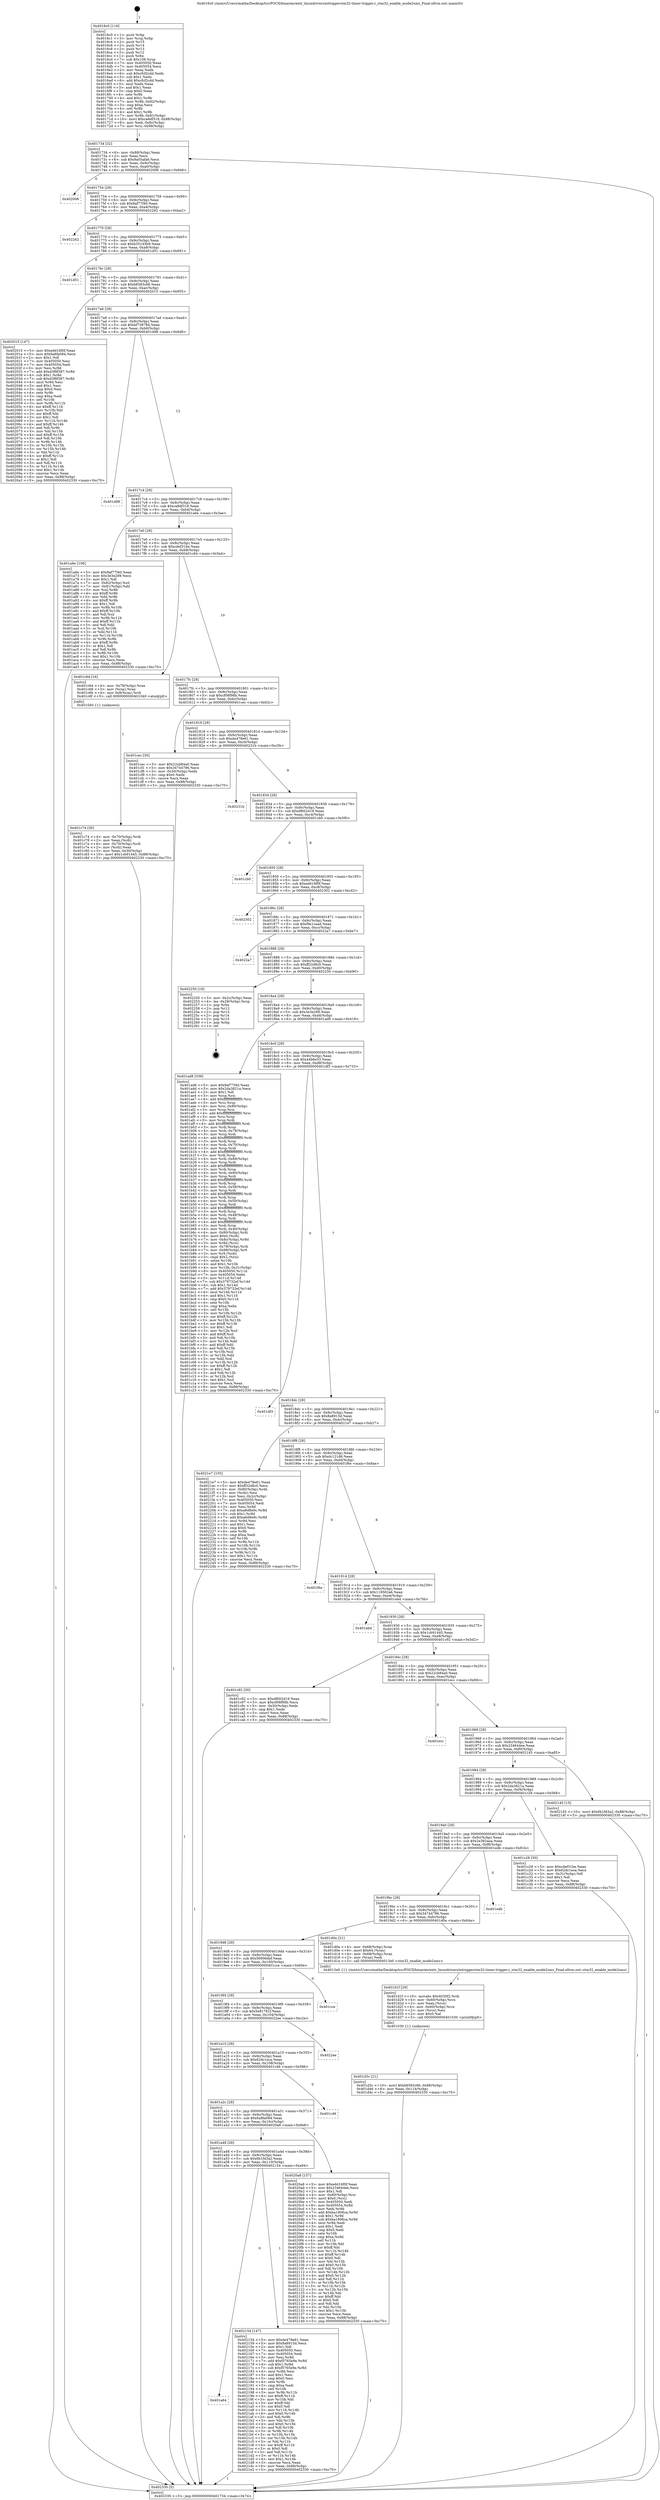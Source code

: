 digraph "0x4016c0" {
  label = "0x4016c0 (/mnt/c/Users/mathe/Desktop/tcc/POCII/binaries/extr_linuxdriversiiotriggerstm32-timer-trigger.c_stm32_enable_mode2sms_Final-ollvm.out::main(0))"
  labelloc = "t"
  node[shape=record]

  Entry [label="",width=0.3,height=0.3,shape=circle,fillcolor=black,style=filled]
  "0x401734" [label="{
     0x401734 [32]\l
     | [instrs]\l
     &nbsp;&nbsp;0x401734 \<+6\>: mov -0x88(%rbp),%eax\l
     &nbsp;&nbsp;0x40173a \<+2\>: mov %eax,%ecx\l
     &nbsp;&nbsp;0x40173c \<+6\>: sub $0x9a05afa6,%ecx\l
     &nbsp;&nbsp;0x401742 \<+6\>: mov %eax,-0x9c(%rbp)\l
     &nbsp;&nbsp;0x401748 \<+6\>: mov %ecx,-0xa0(%rbp)\l
     &nbsp;&nbsp;0x40174e \<+6\>: je 0000000000402006 \<main+0x946\>\l
  }"]
  "0x402006" [label="{
     0x402006\l
  }", style=dashed]
  "0x401754" [label="{
     0x401754 [28]\l
     | [instrs]\l
     &nbsp;&nbsp;0x401754 \<+5\>: jmp 0000000000401759 \<main+0x99\>\l
     &nbsp;&nbsp;0x401759 \<+6\>: mov -0x9c(%rbp),%eax\l
     &nbsp;&nbsp;0x40175f \<+5\>: sub $0x9af77f40,%eax\l
     &nbsp;&nbsp;0x401764 \<+6\>: mov %eax,-0xa4(%rbp)\l
     &nbsp;&nbsp;0x40176a \<+6\>: je 0000000000402262 \<main+0xba2\>\l
  }"]
  Exit [label="",width=0.3,height=0.3,shape=circle,fillcolor=black,style=filled,peripheries=2]
  "0x402262" [label="{
     0x402262\l
  }", style=dashed]
  "0x401770" [label="{
     0x401770 [28]\l
     | [instrs]\l
     &nbsp;&nbsp;0x401770 \<+5\>: jmp 0000000000401775 \<main+0xb5\>\l
     &nbsp;&nbsp;0x401775 \<+6\>: mov -0x9c(%rbp),%eax\l
     &nbsp;&nbsp;0x40177b \<+5\>: sub $0xb351d3b9,%eax\l
     &nbsp;&nbsp;0x401780 \<+6\>: mov %eax,-0xa8(%rbp)\l
     &nbsp;&nbsp;0x401786 \<+6\>: je 0000000000401d51 \<main+0x691\>\l
  }"]
  "0x401a64" [label="{
     0x401a64\l
  }", style=dashed]
  "0x401d51" [label="{
     0x401d51\l
  }", style=dashed]
  "0x40178c" [label="{
     0x40178c [28]\l
     | [instrs]\l
     &nbsp;&nbsp;0x40178c \<+5\>: jmp 0000000000401791 \<main+0xd1\>\l
     &nbsp;&nbsp;0x401791 \<+6\>: mov -0x9c(%rbp),%eax\l
     &nbsp;&nbsp;0x401797 \<+5\>: sub $0xb6583c66,%eax\l
     &nbsp;&nbsp;0x40179c \<+6\>: mov %eax,-0xac(%rbp)\l
     &nbsp;&nbsp;0x4017a2 \<+6\>: je 0000000000402015 \<main+0x955\>\l
  }"]
  "0x402154" [label="{
     0x402154 [147]\l
     | [instrs]\l
     &nbsp;&nbsp;0x402154 \<+5\>: mov $0xde478e61,%eax\l
     &nbsp;&nbsp;0x402159 \<+5\>: mov $0x8a8915d,%ecx\l
     &nbsp;&nbsp;0x40215e \<+2\>: mov $0x1,%dl\l
     &nbsp;&nbsp;0x402160 \<+7\>: mov 0x405050,%esi\l
     &nbsp;&nbsp;0x402167 \<+7\>: mov 0x405054,%edi\l
     &nbsp;&nbsp;0x40216e \<+3\>: mov %esi,%r8d\l
     &nbsp;&nbsp;0x402171 \<+7\>: add $0xf5765e9e,%r8d\l
     &nbsp;&nbsp;0x402178 \<+4\>: sub $0x1,%r8d\l
     &nbsp;&nbsp;0x40217c \<+7\>: sub $0xf5765e9e,%r8d\l
     &nbsp;&nbsp;0x402183 \<+4\>: imul %r8d,%esi\l
     &nbsp;&nbsp;0x402187 \<+3\>: and $0x1,%esi\l
     &nbsp;&nbsp;0x40218a \<+3\>: cmp $0x0,%esi\l
     &nbsp;&nbsp;0x40218d \<+4\>: sete %r9b\l
     &nbsp;&nbsp;0x402191 \<+3\>: cmp $0xa,%edi\l
     &nbsp;&nbsp;0x402194 \<+4\>: setl %r10b\l
     &nbsp;&nbsp;0x402198 \<+3\>: mov %r9b,%r11b\l
     &nbsp;&nbsp;0x40219b \<+4\>: xor $0xff,%r11b\l
     &nbsp;&nbsp;0x40219f \<+3\>: mov %r10b,%bl\l
     &nbsp;&nbsp;0x4021a2 \<+3\>: xor $0xff,%bl\l
     &nbsp;&nbsp;0x4021a5 \<+3\>: xor $0x0,%dl\l
     &nbsp;&nbsp;0x4021a8 \<+3\>: mov %r11b,%r14b\l
     &nbsp;&nbsp;0x4021ab \<+4\>: and $0x0,%r14b\l
     &nbsp;&nbsp;0x4021af \<+3\>: and %dl,%r9b\l
     &nbsp;&nbsp;0x4021b2 \<+3\>: mov %bl,%r15b\l
     &nbsp;&nbsp;0x4021b5 \<+4\>: and $0x0,%r15b\l
     &nbsp;&nbsp;0x4021b9 \<+3\>: and %dl,%r10b\l
     &nbsp;&nbsp;0x4021bc \<+3\>: or %r9b,%r14b\l
     &nbsp;&nbsp;0x4021bf \<+3\>: or %r10b,%r15b\l
     &nbsp;&nbsp;0x4021c2 \<+3\>: xor %r15b,%r14b\l
     &nbsp;&nbsp;0x4021c5 \<+3\>: or %bl,%r11b\l
     &nbsp;&nbsp;0x4021c8 \<+4\>: xor $0xff,%r11b\l
     &nbsp;&nbsp;0x4021cc \<+3\>: or $0x0,%dl\l
     &nbsp;&nbsp;0x4021cf \<+3\>: and %dl,%r11b\l
     &nbsp;&nbsp;0x4021d2 \<+3\>: or %r11b,%r14b\l
     &nbsp;&nbsp;0x4021d5 \<+4\>: test $0x1,%r14b\l
     &nbsp;&nbsp;0x4021d9 \<+3\>: cmovne %ecx,%eax\l
     &nbsp;&nbsp;0x4021dc \<+6\>: mov %eax,-0x88(%rbp)\l
     &nbsp;&nbsp;0x4021e2 \<+5\>: jmp 0000000000402330 \<main+0xc70\>\l
  }"]
  "0x402015" [label="{
     0x402015 [147]\l
     | [instrs]\l
     &nbsp;&nbsp;0x402015 \<+5\>: mov $0xedd16f0f,%eax\l
     &nbsp;&nbsp;0x40201a \<+5\>: mov $0x6a8fa084,%ecx\l
     &nbsp;&nbsp;0x40201f \<+2\>: mov $0x1,%dl\l
     &nbsp;&nbsp;0x402021 \<+7\>: mov 0x405050,%esi\l
     &nbsp;&nbsp;0x402028 \<+7\>: mov 0x405054,%edi\l
     &nbsp;&nbsp;0x40202f \<+3\>: mov %esi,%r8d\l
     &nbsp;&nbsp;0x402032 \<+7\>: add $0xd3f8f387,%r8d\l
     &nbsp;&nbsp;0x402039 \<+4\>: sub $0x1,%r8d\l
     &nbsp;&nbsp;0x40203d \<+7\>: sub $0xd3f8f387,%r8d\l
     &nbsp;&nbsp;0x402044 \<+4\>: imul %r8d,%esi\l
     &nbsp;&nbsp;0x402048 \<+3\>: and $0x1,%esi\l
     &nbsp;&nbsp;0x40204b \<+3\>: cmp $0x0,%esi\l
     &nbsp;&nbsp;0x40204e \<+4\>: sete %r9b\l
     &nbsp;&nbsp;0x402052 \<+3\>: cmp $0xa,%edi\l
     &nbsp;&nbsp;0x402055 \<+4\>: setl %r10b\l
     &nbsp;&nbsp;0x402059 \<+3\>: mov %r9b,%r11b\l
     &nbsp;&nbsp;0x40205c \<+4\>: xor $0xff,%r11b\l
     &nbsp;&nbsp;0x402060 \<+3\>: mov %r10b,%bl\l
     &nbsp;&nbsp;0x402063 \<+3\>: xor $0xff,%bl\l
     &nbsp;&nbsp;0x402066 \<+3\>: xor $0x1,%dl\l
     &nbsp;&nbsp;0x402069 \<+3\>: mov %r11b,%r14b\l
     &nbsp;&nbsp;0x40206c \<+4\>: and $0xff,%r14b\l
     &nbsp;&nbsp;0x402070 \<+3\>: and %dl,%r9b\l
     &nbsp;&nbsp;0x402073 \<+3\>: mov %bl,%r15b\l
     &nbsp;&nbsp;0x402076 \<+4\>: and $0xff,%r15b\l
     &nbsp;&nbsp;0x40207a \<+3\>: and %dl,%r10b\l
     &nbsp;&nbsp;0x40207d \<+3\>: or %r9b,%r14b\l
     &nbsp;&nbsp;0x402080 \<+3\>: or %r10b,%r15b\l
     &nbsp;&nbsp;0x402083 \<+3\>: xor %r15b,%r14b\l
     &nbsp;&nbsp;0x402086 \<+3\>: or %bl,%r11b\l
     &nbsp;&nbsp;0x402089 \<+4\>: xor $0xff,%r11b\l
     &nbsp;&nbsp;0x40208d \<+3\>: or $0x1,%dl\l
     &nbsp;&nbsp;0x402090 \<+3\>: and %dl,%r11b\l
     &nbsp;&nbsp;0x402093 \<+3\>: or %r11b,%r14b\l
     &nbsp;&nbsp;0x402096 \<+4\>: test $0x1,%r14b\l
     &nbsp;&nbsp;0x40209a \<+3\>: cmovne %ecx,%eax\l
     &nbsp;&nbsp;0x40209d \<+6\>: mov %eax,-0x88(%rbp)\l
     &nbsp;&nbsp;0x4020a3 \<+5\>: jmp 0000000000402330 \<main+0xc70\>\l
  }"]
  "0x4017a8" [label="{
     0x4017a8 [28]\l
     | [instrs]\l
     &nbsp;&nbsp;0x4017a8 \<+5\>: jmp 00000000004017ad \<main+0xed\>\l
     &nbsp;&nbsp;0x4017ad \<+6\>: mov -0x9c(%rbp),%eax\l
     &nbsp;&nbsp;0x4017b3 \<+5\>: sub $0xbf738784,%eax\l
     &nbsp;&nbsp;0x4017b8 \<+6\>: mov %eax,-0xb0(%rbp)\l
     &nbsp;&nbsp;0x4017be \<+6\>: je 0000000000401d98 \<main+0x6d8\>\l
  }"]
  "0x401a48" [label="{
     0x401a48 [28]\l
     | [instrs]\l
     &nbsp;&nbsp;0x401a48 \<+5\>: jmp 0000000000401a4d \<main+0x38d\>\l
     &nbsp;&nbsp;0x401a4d \<+6\>: mov -0x9c(%rbp),%eax\l
     &nbsp;&nbsp;0x401a53 \<+5\>: sub $0x6b1fd3a2,%eax\l
     &nbsp;&nbsp;0x401a58 \<+6\>: mov %eax,-0x110(%rbp)\l
     &nbsp;&nbsp;0x401a5e \<+6\>: je 0000000000402154 \<main+0xa94\>\l
  }"]
  "0x401d98" [label="{
     0x401d98\l
  }", style=dashed]
  "0x4017c4" [label="{
     0x4017c4 [28]\l
     | [instrs]\l
     &nbsp;&nbsp;0x4017c4 \<+5\>: jmp 00000000004017c9 \<main+0x109\>\l
     &nbsp;&nbsp;0x4017c9 \<+6\>: mov -0x9c(%rbp),%eax\l
     &nbsp;&nbsp;0x4017cf \<+5\>: sub $0xca8df318,%eax\l
     &nbsp;&nbsp;0x4017d4 \<+6\>: mov %eax,-0xb4(%rbp)\l
     &nbsp;&nbsp;0x4017da \<+6\>: je 0000000000401a6e \<main+0x3ae\>\l
  }"]
  "0x4020a8" [label="{
     0x4020a8 [157]\l
     | [instrs]\l
     &nbsp;&nbsp;0x4020a8 \<+5\>: mov $0xedd16f0f,%eax\l
     &nbsp;&nbsp;0x4020ad \<+5\>: mov $0x234644ee,%ecx\l
     &nbsp;&nbsp;0x4020b2 \<+2\>: mov $0x1,%dl\l
     &nbsp;&nbsp;0x4020b4 \<+4\>: mov -0x80(%rbp),%rsi\l
     &nbsp;&nbsp;0x4020b8 \<+6\>: movl $0x0,(%rsi)\l
     &nbsp;&nbsp;0x4020be \<+7\>: mov 0x405050,%edi\l
     &nbsp;&nbsp;0x4020c5 \<+8\>: mov 0x405054,%r8d\l
     &nbsp;&nbsp;0x4020cd \<+3\>: mov %edi,%r9d\l
     &nbsp;&nbsp;0x4020d0 \<+7\>: add $0xba1806ca,%r9d\l
     &nbsp;&nbsp;0x4020d7 \<+4\>: sub $0x1,%r9d\l
     &nbsp;&nbsp;0x4020db \<+7\>: sub $0xba1806ca,%r9d\l
     &nbsp;&nbsp;0x4020e2 \<+4\>: imul %r9d,%edi\l
     &nbsp;&nbsp;0x4020e6 \<+3\>: and $0x1,%edi\l
     &nbsp;&nbsp;0x4020e9 \<+3\>: cmp $0x0,%edi\l
     &nbsp;&nbsp;0x4020ec \<+4\>: sete %r10b\l
     &nbsp;&nbsp;0x4020f0 \<+4\>: cmp $0xa,%r8d\l
     &nbsp;&nbsp;0x4020f4 \<+4\>: setl %r11b\l
     &nbsp;&nbsp;0x4020f8 \<+3\>: mov %r10b,%bl\l
     &nbsp;&nbsp;0x4020fb \<+3\>: xor $0xff,%bl\l
     &nbsp;&nbsp;0x4020fe \<+3\>: mov %r11b,%r14b\l
     &nbsp;&nbsp;0x402101 \<+4\>: xor $0xff,%r14b\l
     &nbsp;&nbsp;0x402105 \<+3\>: xor $0x0,%dl\l
     &nbsp;&nbsp;0x402108 \<+3\>: mov %bl,%r15b\l
     &nbsp;&nbsp;0x40210b \<+4\>: and $0x0,%r15b\l
     &nbsp;&nbsp;0x40210f \<+3\>: and %dl,%r10b\l
     &nbsp;&nbsp;0x402112 \<+3\>: mov %r14b,%r12b\l
     &nbsp;&nbsp;0x402115 \<+4\>: and $0x0,%r12b\l
     &nbsp;&nbsp;0x402119 \<+3\>: and %dl,%r11b\l
     &nbsp;&nbsp;0x40211c \<+3\>: or %r10b,%r15b\l
     &nbsp;&nbsp;0x40211f \<+3\>: or %r11b,%r12b\l
     &nbsp;&nbsp;0x402122 \<+3\>: xor %r12b,%r15b\l
     &nbsp;&nbsp;0x402125 \<+3\>: or %r14b,%bl\l
     &nbsp;&nbsp;0x402128 \<+3\>: xor $0xff,%bl\l
     &nbsp;&nbsp;0x40212b \<+3\>: or $0x0,%dl\l
     &nbsp;&nbsp;0x40212e \<+2\>: and %dl,%bl\l
     &nbsp;&nbsp;0x402130 \<+3\>: or %bl,%r15b\l
     &nbsp;&nbsp;0x402133 \<+4\>: test $0x1,%r15b\l
     &nbsp;&nbsp;0x402137 \<+3\>: cmovne %ecx,%eax\l
     &nbsp;&nbsp;0x40213a \<+6\>: mov %eax,-0x88(%rbp)\l
     &nbsp;&nbsp;0x402140 \<+5\>: jmp 0000000000402330 \<main+0xc70\>\l
  }"]
  "0x401a6e" [label="{
     0x401a6e [106]\l
     | [instrs]\l
     &nbsp;&nbsp;0x401a6e \<+5\>: mov $0x9af77f40,%eax\l
     &nbsp;&nbsp;0x401a73 \<+5\>: mov $0x3e3e289,%ecx\l
     &nbsp;&nbsp;0x401a78 \<+2\>: mov $0x1,%dl\l
     &nbsp;&nbsp;0x401a7a \<+7\>: mov -0x82(%rbp),%sil\l
     &nbsp;&nbsp;0x401a81 \<+7\>: mov -0x81(%rbp),%dil\l
     &nbsp;&nbsp;0x401a88 \<+3\>: mov %sil,%r8b\l
     &nbsp;&nbsp;0x401a8b \<+4\>: xor $0xff,%r8b\l
     &nbsp;&nbsp;0x401a8f \<+3\>: mov %dil,%r9b\l
     &nbsp;&nbsp;0x401a92 \<+4\>: xor $0xff,%r9b\l
     &nbsp;&nbsp;0x401a96 \<+3\>: xor $0x1,%dl\l
     &nbsp;&nbsp;0x401a99 \<+3\>: mov %r8b,%r10b\l
     &nbsp;&nbsp;0x401a9c \<+4\>: and $0xff,%r10b\l
     &nbsp;&nbsp;0x401aa0 \<+3\>: and %dl,%sil\l
     &nbsp;&nbsp;0x401aa3 \<+3\>: mov %r9b,%r11b\l
     &nbsp;&nbsp;0x401aa6 \<+4\>: and $0xff,%r11b\l
     &nbsp;&nbsp;0x401aaa \<+3\>: and %dl,%dil\l
     &nbsp;&nbsp;0x401aad \<+3\>: or %sil,%r10b\l
     &nbsp;&nbsp;0x401ab0 \<+3\>: or %dil,%r11b\l
     &nbsp;&nbsp;0x401ab3 \<+3\>: xor %r11b,%r10b\l
     &nbsp;&nbsp;0x401ab6 \<+3\>: or %r9b,%r8b\l
     &nbsp;&nbsp;0x401ab9 \<+4\>: xor $0xff,%r8b\l
     &nbsp;&nbsp;0x401abd \<+3\>: or $0x1,%dl\l
     &nbsp;&nbsp;0x401ac0 \<+3\>: and %dl,%r8b\l
     &nbsp;&nbsp;0x401ac3 \<+3\>: or %r8b,%r10b\l
     &nbsp;&nbsp;0x401ac6 \<+4\>: test $0x1,%r10b\l
     &nbsp;&nbsp;0x401aca \<+3\>: cmovne %ecx,%eax\l
     &nbsp;&nbsp;0x401acd \<+6\>: mov %eax,-0x88(%rbp)\l
     &nbsp;&nbsp;0x401ad3 \<+5\>: jmp 0000000000402330 \<main+0xc70\>\l
  }"]
  "0x4017e0" [label="{
     0x4017e0 [28]\l
     | [instrs]\l
     &nbsp;&nbsp;0x4017e0 \<+5\>: jmp 00000000004017e5 \<main+0x125\>\l
     &nbsp;&nbsp;0x4017e5 \<+6\>: mov -0x9c(%rbp),%eax\l
     &nbsp;&nbsp;0x4017eb \<+5\>: sub $0xcdef31be,%eax\l
     &nbsp;&nbsp;0x4017f0 \<+6\>: mov %eax,-0xb8(%rbp)\l
     &nbsp;&nbsp;0x4017f6 \<+6\>: je 0000000000401c64 \<main+0x5a4\>\l
  }"]
  "0x402330" [label="{
     0x402330 [5]\l
     | [instrs]\l
     &nbsp;&nbsp;0x402330 \<+5\>: jmp 0000000000401734 \<main+0x74\>\l
  }"]
  "0x4016c0" [label="{
     0x4016c0 [116]\l
     | [instrs]\l
     &nbsp;&nbsp;0x4016c0 \<+1\>: push %rbp\l
     &nbsp;&nbsp;0x4016c1 \<+3\>: mov %rsp,%rbp\l
     &nbsp;&nbsp;0x4016c4 \<+2\>: push %r15\l
     &nbsp;&nbsp;0x4016c6 \<+2\>: push %r14\l
     &nbsp;&nbsp;0x4016c8 \<+2\>: push %r13\l
     &nbsp;&nbsp;0x4016ca \<+2\>: push %r12\l
     &nbsp;&nbsp;0x4016cc \<+1\>: push %rbx\l
     &nbsp;&nbsp;0x4016cd \<+7\>: sub $0x108,%rsp\l
     &nbsp;&nbsp;0x4016d4 \<+7\>: mov 0x405050,%eax\l
     &nbsp;&nbsp;0x4016db \<+7\>: mov 0x405054,%ecx\l
     &nbsp;&nbsp;0x4016e2 \<+2\>: mov %eax,%edx\l
     &nbsp;&nbsp;0x4016e4 \<+6\>: sub $0xcfcf2cdd,%edx\l
     &nbsp;&nbsp;0x4016ea \<+3\>: sub $0x1,%edx\l
     &nbsp;&nbsp;0x4016ed \<+6\>: add $0xcfcf2cdd,%edx\l
     &nbsp;&nbsp;0x4016f3 \<+3\>: imul %edx,%eax\l
     &nbsp;&nbsp;0x4016f6 \<+3\>: and $0x1,%eax\l
     &nbsp;&nbsp;0x4016f9 \<+3\>: cmp $0x0,%eax\l
     &nbsp;&nbsp;0x4016fc \<+4\>: sete %r8b\l
     &nbsp;&nbsp;0x401700 \<+4\>: and $0x1,%r8b\l
     &nbsp;&nbsp;0x401704 \<+7\>: mov %r8b,-0x82(%rbp)\l
     &nbsp;&nbsp;0x40170b \<+3\>: cmp $0xa,%ecx\l
     &nbsp;&nbsp;0x40170e \<+4\>: setl %r8b\l
     &nbsp;&nbsp;0x401712 \<+4\>: and $0x1,%r8b\l
     &nbsp;&nbsp;0x401716 \<+7\>: mov %r8b,-0x81(%rbp)\l
     &nbsp;&nbsp;0x40171d \<+10\>: movl $0xca8df318,-0x88(%rbp)\l
     &nbsp;&nbsp;0x401727 \<+6\>: mov %edi,-0x8c(%rbp)\l
     &nbsp;&nbsp;0x40172d \<+7\>: mov %rsi,-0x98(%rbp)\l
  }"]
  "0x401a2c" [label="{
     0x401a2c [28]\l
     | [instrs]\l
     &nbsp;&nbsp;0x401a2c \<+5\>: jmp 0000000000401a31 \<main+0x371\>\l
     &nbsp;&nbsp;0x401a31 \<+6\>: mov -0x9c(%rbp),%eax\l
     &nbsp;&nbsp;0x401a37 \<+5\>: sub $0x6a8fa084,%eax\l
     &nbsp;&nbsp;0x401a3c \<+6\>: mov %eax,-0x10c(%rbp)\l
     &nbsp;&nbsp;0x401a42 \<+6\>: je 00000000004020a8 \<main+0x9e8\>\l
  }"]
  "0x401c64" [label="{
     0x401c64 [16]\l
     | [instrs]\l
     &nbsp;&nbsp;0x401c64 \<+4\>: mov -0x78(%rbp),%rax\l
     &nbsp;&nbsp;0x401c68 \<+3\>: mov (%rax),%rax\l
     &nbsp;&nbsp;0x401c6b \<+4\>: mov 0x8(%rax),%rdi\l
     &nbsp;&nbsp;0x401c6f \<+5\>: call 0000000000401040 \<atoi@plt\>\l
     | [calls]\l
     &nbsp;&nbsp;0x401040 \{1\} (unknown)\l
  }"]
  "0x4017fc" [label="{
     0x4017fc [28]\l
     | [instrs]\l
     &nbsp;&nbsp;0x4017fc \<+5\>: jmp 0000000000401801 \<main+0x141\>\l
     &nbsp;&nbsp;0x401801 \<+6\>: mov -0x9c(%rbp),%eax\l
     &nbsp;&nbsp;0x401807 \<+5\>: sub $0xcf08f98b,%eax\l
     &nbsp;&nbsp;0x40180c \<+6\>: mov %eax,-0xbc(%rbp)\l
     &nbsp;&nbsp;0x401812 \<+6\>: je 0000000000401cec \<main+0x62c\>\l
  }"]
  "0x401c46" [label="{
     0x401c46\l
  }", style=dashed]
  "0x401cec" [label="{
     0x401cec [30]\l
     | [instrs]\l
     &nbsp;&nbsp;0x401cec \<+5\>: mov $0x22cb84a0,%eax\l
     &nbsp;&nbsp;0x401cf1 \<+5\>: mov $0x34744786,%ecx\l
     &nbsp;&nbsp;0x401cf6 \<+3\>: mov -0x30(%rbp),%edx\l
     &nbsp;&nbsp;0x401cf9 \<+3\>: cmp $0x0,%edx\l
     &nbsp;&nbsp;0x401cfc \<+3\>: cmove %ecx,%eax\l
     &nbsp;&nbsp;0x401cff \<+6\>: mov %eax,-0x88(%rbp)\l
     &nbsp;&nbsp;0x401d05 \<+5\>: jmp 0000000000402330 \<main+0xc70\>\l
  }"]
  "0x401818" [label="{
     0x401818 [28]\l
     | [instrs]\l
     &nbsp;&nbsp;0x401818 \<+5\>: jmp 000000000040181d \<main+0x15d\>\l
     &nbsp;&nbsp;0x40181d \<+6\>: mov -0x9c(%rbp),%eax\l
     &nbsp;&nbsp;0x401823 \<+5\>: sub $0xde478e61,%eax\l
     &nbsp;&nbsp;0x401828 \<+6\>: mov %eax,-0xc0(%rbp)\l
     &nbsp;&nbsp;0x40182e \<+6\>: je 000000000040231b \<main+0xc5b\>\l
  }"]
  "0x401a10" [label="{
     0x401a10 [28]\l
     | [instrs]\l
     &nbsp;&nbsp;0x401a10 \<+5\>: jmp 0000000000401a15 \<main+0x355\>\l
     &nbsp;&nbsp;0x401a15 \<+6\>: mov -0x9c(%rbp),%eax\l
     &nbsp;&nbsp;0x401a1b \<+5\>: sub $0x62dc1eca,%eax\l
     &nbsp;&nbsp;0x401a20 \<+6\>: mov %eax,-0x108(%rbp)\l
     &nbsp;&nbsp;0x401a26 \<+6\>: je 0000000000401c46 \<main+0x586\>\l
  }"]
  "0x40231b" [label="{
     0x40231b\l
  }", style=dashed]
  "0x401834" [label="{
     0x401834 [28]\l
     | [instrs]\l
     &nbsp;&nbsp;0x401834 \<+5\>: jmp 0000000000401839 \<main+0x179\>\l
     &nbsp;&nbsp;0x401839 \<+6\>: mov -0x9c(%rbp),%eax\l
     &nbsp;&nbsp;0x40183f \<+5\>: sub $0xdf602d19,%eax\l
     &nbsp;&nbsp;0x401844 \<+6\>: mov %eax,-0xc4(%rbp)\l
     &nbsp;&nbsp;0x40184a \<+6\>: je 0000000000401cb0 \<main+0x5f0\>\l
  }"]
  "0x4022ee" [label="{
     0x4022ee\l
  }", style=dashed]
  "0x401cb0" [label="{
     0x401cb0\l
  }", style=dashed]
  "0x401850" [label="{
     0x401850 [28]\l
     | [instrs]\l
     &nbsp;&nbsp;0x401850 \<+5\>: jmp 0000000000401855 \<main+0x195\>\l
     &nbsp;&nbsp;0x401855 \<+6\>: mov -0x9c(%rbp),%eax\l
     &nbsp;&nbsp;0x40185b \<+5\>: sub $0xedd16f0f,%eax\l
     &nbsp;&nbsp;0x401860 \<+6\>: mov %eax,-0xc8(%rbp)\l
     &nbsp;&nbsp;0x401866 \<+6\>: je 0000000000402302 \<main+0xc42\>\l
  }"]
  "0x4019f4" [label="{
     0x4019f4 [28]\l
     | [instrs]\l
     &nbsp;&nbsp;0x4019f4 \<+5\>: jmp 00000000004019f9 \<main+0x339\>\l
     &nbsp;&nbsp;0x4019f9 \<+6\>: mov -0x9c(%rbp),%eax\l
     &nbsp;&nbsp;0x4019ff \<+5\>: sub $0x5e81781f,%eax\l
     &nbsp;&nbsp;0x401a04 \<+6\>: mov %eax,-0x104(%rbp)\l
     &nbsp;&nbsp;0x401a0a \<+6\>: je 00000000004022ee \<main+0xc2e\>\l
  }"]
  "0x402302" [label="{
     0x402302\l
  }", style=dashed]
  "0x40186c" [label="{
     0x40186c [28]\l
     | [instrs]\l
     &nbsp;&nbsp;0x40186c \<+5\>: jmp 0000000000401871 \<main+0x1b1\>\l
     &nbsp;&nbsp;0x401871 \<+6\>: mov -0x9c(%rbp),%eax\l
     &nbsp;&nbsp;0x401877 \<+5\>: sub $0xf9e1caad,%eax\l
     &nbsp;&nbsp;0x40187c \<+6\>: mov %eax,-0xcc(%rbp)\l
     &nbsp;&nbsp;0x401882 \<+6\>: je 00000000004022a7 \<main+0xbe7\>\l
  }"]
  "0x401cce" [label="{
     0x401cce\l
  }", style=dashed]
  "0x4022a7" [label="{
     0x4022a7\l
  }", style=dashed]
  "0x401888" [label="{
     0x401888 [28]\l
     | [instrs]\l
     &nbsp;&nbsp;0x401888 \<+5\>: jmp 000000000040188d \<main+0x1cd\>\l
     &nbsp;&nbsp;0x40188d \<+6\>: mov -0x9c(%rbp),%eax\l
     &nbsp;&nbsp;0x401893 \<+5\>: sub $0xff32d8c0,%eax\l
     &nbsp;&nbsp;0x401898 \<+6\>: mov %eax,-0xd0(%rbp)\l
     &nbsp;&nbsp;0x40189e \<+6\>: je 0000000000402250 \<main+0xb90\>\l
  }"]
  "0x401d3c" [label="{
     0x401d3c [21]\l
     | [instrs]\l
     &nbsp;&nbsp;0x401d3c \<+10\>: movl $0xb6583c66,-0x88(%rbp)\l
     &nbsp;&nbsp;0x401d46 \<+6\>: mov %eax,-0x114(%rbp)\l
     &nbsp;&nbsp;0x401d4c \<+5\>: jmp 0000000000402330 \<main+0xc70\>\l
  }"]
  "0x402250" [label="{
     0x402250 [18]\l
     | [instrs]\l
     &nbsp;&nbsp;0x402250 \<+3\>: mov -0x2c(%rbp),%eax\l
     &nbsp;&nbsp;0x402253 \<+4\>: lea -0x28(%rbp),%rsp\l
     &nbsp;&nbsp;0x402257 \<+1\>: pop %rbx\l
     &nbsp;&nbsp;0x402258 \<+2\>: pop %r12\l
     &nbsp;&nbsp;0x40225a \<+2\>: pop %r13\l
     &nbsp;&nbsp;0x40225c \<+2\>: pop %r14\l
     &nbsp;&nbsp;0x40225e \<+2\>: pop %r15\l
     &nbsp;&nbsp;0x402260 \<+1\>: pop %rbp\l
     &nbsp;&nbsp;0x402261 \<+1\>: ret\l
  }"]
  "0x4018a4" [label="{
     0x4018a4 [28]\l
     | [instrs]\l
     &nbsp;&nbsp;0x4018a4 \<+5\>: jmp 00000000004018a9 \<main+0x1e9\>\l
     &nbsp;&nbsp;0x4018a9 \<+6\>: mov -0x9c(%rbp),%eax\l
     &nbsp;&nbsp;0x4018af \<+5\>: sub $0x3e3e289,%eax\l
     &nbsp;&nbsp;0x4018b4 \<+6\>: mov %eax,-0xd4(%rbp)\l
     &nbsp;&nbsp;0x4018ba \<+6\>: je 0000000000401ad8 \<main+0x418\>\l
  }"]
  "0x401d1f" [label="{
     0x401d1f [29]\l
     | [instrs]\l
     &nbsp;&nbsp;0x401d1f \<+10\>: movabs $0x4030f2,%rdi\l
     &nbsp;&nbsp;0x401d29 \<+4\>: mov -0x60(%rbp),%rcx\l
     &nbsp;&nbsp;0x401d2d \<+2\>: mov %eax,(%rcx)\l
     &nbsp;&nbsp;0x401d2f \<+4\>: mov -0x60(%rbp),%rcx\l
     &nbsp;&nbsp;0x401d33 \<+2\>: mov (%rcx),%esi\l
     &nbsp;&nbsp;0x401d35 \<+2\>: mov $0x0,%al\l
     &nbsp;&nbsp;0x401d37 \<+5\>: call 0000000000401030 \<printf@plt\>\l
     | [calls]\l
     &nbsp;&nbsp;0x401030 \{1\} (unknown)\l
  }"]
  "0x401ad8" [label="{
     0x401ad8 [336]\l
     | [instrs]\l
     &nbsp;&nbsp;0x401ad8 \<+5\>: mov $0x9af77f40,%eax\l
     &nbsp;&nbsp;0x401add \<+5\>: mov $0x2da3821a,%ecx\l
     &nbsp;&nbsp;0x401ae2 \<+2\>: mov $0x1,%dl\l
     &nbsp;&nbsp;0x401ae4 \<+3\>: mov %rsp,%rsi\l
     &nbsp;&nbsp;0x401ae7 \<+4\>: add $0xfffffffffffffff0,%rsi\l
     &nbsp;&nbsp;0x401aeb \<+3\>: mov %rsi,%rsp\l
     &nbsp;&nbsp;0x401aee \<+4\>: mov %rsi,-0x80(%rbp)\l
     &nbsp;&nbsp;0x401af2 \<+3\>: mov %rsp,%rsi\l
     &nbsp;&nbsp;0x401af5 \<+4\>: add $0xfffffffffffffff0,%rsi\l
     &nbsp;&nbsp;0x401af9 \<+3\>: mov %rsi,%rsp\l
     &nbsp;&nbsp;0x401afc \<+3\>: mov %rsp,%rdi\l
     &nbsp;&nbsp;0x401aff \<+4\>: add $0xfffffffffffffff0,%rdi\l
     &nbsp;&nbsp;0x401b03 \<+3\>: mov %rdi,%rsp\l
     &nbsp;&nbsp;0x401b06 \<+4\>: mov %rdi,-0x78(%rbp)\l
     &nbsp;&nbsp;0x401b0a \<+3\>: mov %rsp,%rdi\l
     &nbsp;&nbsp;0x401b0d \<+4\>: add $0xfffffffffffffff0,%rdi\l
     &nbsp;&nbsp;0x401b11 \<+3\>: mov %rdi,%rsp\l
     &nbsp;&nbsp;0x401b14 \<+4\>: mov %rdi,-0x70(%rbp)\l
     &nbsp;&nbsp;0x401b18 \<+3\>: mov %rsp,%rdi\l
     &nbsp;&nbsp;0x401b1b \<+4\>: add $0xfffffffffffffff0,%rdi\l
     &nbsp;&nbsp;0x401b1f \<+3\>: mov %rdi,%rsp\l
     &nbsp;&nbsp;0x401b22 \<+4\>: mov %rdi,-0x68(%rbp)\l
     &nbsp;&nbsp;0x401b26 \<+3\>: mov %rsp,%rdi\l
     &nbsp;&nbsp;0x401b29 \<+4\>: add $0xfffffffffffffff0,%rdi\l
     &nbsp;&nbsp;0x401b2d \<+3\>: mov %rdi,%rsp\l
     &nbsp;&nbsp;0x401b30 \<+4\>: mov %rdi,-0x60(%rbp)\l
     &nbsp;&nbsp;0x401b34 \<+3\>: mov %rsp,%rdi\l
     &nbsp;&nbsp;0x401b37 \<+4\>: add $0xfffffffffffffff0,%rdi\l
     &nbsp;&nbsp;0x401b3b \<+3\>: mov %rdi,%rsp\l
     &nbsp;&nbsp;0x401b3e \<+4\>: mov %rdi,-0x58(%rbp)\l
     &nbsp;&nbsp;0x401b42 \<+3\>: mov %rsp,%rdi\l
     &nbsp;&nbsp;0x401b45 \<+4\>: add $0xfffffffffffffff0,%rdi\l
     &nbsp;&nbsp;0x401b49 \<+3\>: mov %rdi,%rsp\l
     &nbsp;&nbsp;0x401b4c \<+4\>: mov %rdi,-0x50(%rbp)\l
     &nbsp;&nbsp;0x401b50 \<+3\>: mov %rsp,%rdi\l
     &nbsp;&nbsp;0x401b53 \<+4\>: add $0xfffffffffffffff0,%rdi\l
     &nbsp;&nbsp;0x401b57 \<+3\>: mov %rdi,%rsp\l
     &nbsp;&nbsp;0x401b5a \<+4\>: mov %rdi,-0x48(%rbp)\l
     &nbsp;&nbsp;0x401b5e \<+3\>: mov %rsp,%rdi\l
     &nbsp;&nbsp;0x401b61 \<+4\>: add $0xfffffffffffffff0,%rdi\l
     &nbsp;&nbsp;0x401b65 \<+3\>: mov %rdi,%rsp\l
     &nbsp;&nbsp;0x401b68 \<+4\>: mov %rdi,-0x40(%rbp)\l
     &nbsp;&nbsp;0x401b6c \<+4\>: mov -0x80(%rbp),%rdi\l
     &nbsp;&nbsp;0x401b70 \<+6\>: movl $0x0,(%rdi)\l
     &nbsp;&nbsp;0x401b76 \<+7\>: mov -0x8c(%rbp),%r8d\l
     &nbsp;&nbsp;0x401b7d \<+3\>: mov %r8d,(%rsi)\l
     &nbsp;&nbsp;0x401b80 \<+4\>: mov -0x78(%rbp),%rdi\l
     &nbsp;&nbsp;0x401b84 \<+7\>: mov -0x98(%rbp),%r9\l
     &nbsp;&nbsp;0x401b8b \<+3\>: mov %r9,(%rdi)\l
     &nbsp;&nbsp;0x401b8e \<+3\>: cmpl $0x2,(%rsi)\l
     &nbsp;&nbsp;0x401b91 \<+4\>: setne %r10b\l
     &nbsp;&nbsp;0x401b95 \<+4\>: and $0x1,%r10b\l
     &nbsp;&nbsp;0x401b99 \<+4\>: mov %r10b,-0x31(%rbp)\l
     &nbsp;&nbsp;0x401b9d \<+8\>: mov 0x405050,%r11d\l
     &nbsp;&nbsp;0x401ba5 \<+7\>: mov 0x405054,%ebx\l
     &nbsp;&nbsp;0x401bac \<+3\>: mov %r11d,%r14d\l
     &nbsp;&nbsp;0x401baf \<+7\>: sub $0x379732ef,%r14d\l
     &nbsp;&nbsp;0x401bb6 \<+4\>: sub $0x1,%r14d\l
     &nbsp;&nbsp;0x401bba \<+7\>: add $0x379732ef,%r14d\l
     &nbsp;&nbsp;0x401bc1 \<+4\>: imul %r14d,%r11d\l
     &nbsp;&nbsp;0x401bc5 \<+4\>: and $0x1,%r11d\l
     &nbsp;&nbsp;0x401bc9 \<+4\>: cmp $0x0,%r11d\l
     &nbsp;&nbsp;0x401bcd \<+4\>: sete %r10b\l
     &nbsp;&nbsp;0x401bd1 \<+3\>: cmp $0xa,%ebx\l
     &nbsp;&nbsp;0x401bd4 \<+4\>: setl %r15b\l
     &nbsp;&nbsp;0x401bd8 \<+3\>: mov %r10b,%r12b\l
     &nbsp;&nbsp;0x401bdb \<+4\>: xor $0xff,%r12b\l
     &nbsp;&nbsp;0x401bdf \<+3\>: mov %r15b,%r13b\l
     &nbsp;&nbsp;0x401be2 \<+4\>: xor $0xff,%r13b\l
     &nbsp;&nbsp;0x401be6 \<+3\>: xor $0x1,%dl\l
     &nbsp;&nbsp;0x401be9 \<+3\>: mov %r12b,%sil\l
     &nbsp;&nbsp;0x401bec \<+4\>: and $0xff,%sil\l
     &nbsp;&nbsp;0x401bf0 \<+3\>: and %dl,%r10b\l
     &nbsp;&nbsp;0x401bf3 \<+3\>: mov %r13b,%dil\l
     &nbsp;&nbsp;0x401bf6 \<+4\>: and $0xff,%dil\l
     &nbsp;&nbsp;0x401bfa \<+3\>: and %dl,%r15b\l
     &nbsp;&nbsp;0x401bfd \<+3\>: or %r10b,%sil\l
     &nbsp;&nbsp;0x401c00 \<+3\>: or %r15b,%dil\l
     &nbsp;&nbsp;0x401c03 \<+3\>: xor %dil,%sil\l
     &nbsp;&nbsp;0x401c06 \<+3\>: or %r13b,%r12b\l
     &nbsp;&nbsp;0x401c09 \<+4\>: xor $0xff,%r12b\l
     &nbsp;&nbsp;0x401c0d \<+3\>: or $0x1,%dl\l
     &nbsp;&nbsp;0x401c10 \<+3\>: and %dl,%r12b\l
     &nbsp;&nbsp;0x401c13 \<+3\>: or %r12b,%sil\l
     &nbsp;&nbsp;0x401c16 \<+4\>: test $0x1,%sil\l
     &nbsp;&nbsp;0x401c1a \<+3\>: cmovne %ecx,%eax\l
     &nbsp;&nbsp;0x401c1d \<+6\>: mov %eax,-0x88(%rbp)\l
     &nbsp;&nbsp;0x401c23 \<+5\>: jmp 0000000000402330 \<main+0xc70\>\l
  }"]
  "0x4018c0" [label="{
     0x4018c0 [28]\l
     | [instrs]\l
     &nbsp;&nbsp;0x4018c0 \<+5\>: jmp 00000000004018c5 \<main+0x205\>\l
     &nbsp;&nbsp;0x4018c5 \<+6\>: mov -0x9c(%rbp),%eax\l
     &nbsp;&nbsp;0x4018cb \<+5\>: sub $0x44b6e33,%eax\l
     &nbsp;&nbsp;0x4018d0 \<+6\>: mov %eax,-0xd8(%rbp)\l
     &nbsp;&nbsp;0x4018d6 \<+6\>: je 0000000000401df3 \<main+0x733\>\l
  }"]
  "0x4019d8" [label="{
     0x4019d8 [28]\l
     | [instrs]\l
     &nbsp;&nbsp;0x4019d8 \<+5\>: jmp 00000000004019dd \<main+0x31d\>\l
     &nbsp;&nbsp;0x4019dd \<+6\>: mov -0x9c(%rbp),%eax\l
     &nbsp;&nbsp;0x4019e3 \<+5\>: sub $0x56906def,%eax\l
     &nbsp;&nbsp;0x4019e8 \<+6\>: mov %eax,-0x100(%rbp)\l
     &nbsp;&nbsp;0x4019ee \<+6\>: je 0000000000401cce \<main+0x60e\>\l
  }"]
  "0x401d0a" [label="{
     0x401d0a [21]\l
     | [instrs]\l
     &nbsp;&nbsp;0x401d0a \<+4\>: mov -0x68(%rbp),%rax\l
     &nbsp;&nbsp;0x401d0e \<+6\>: movl $0x64,(%rax)\l
     &nbsp;&nbsp;0x401d14 \<+4\>: mov -0x68(%rbp),%rax\l
     &nbsp;&nbsp;0x401d18 \<+2\>: mov (%rax),%edi\l
     &nbsp;&nbsp;0x401d1a \<+5\>: call 00000000004013e0 \<stm32_enable_mode2sms\>\l
     | [calls]\l
     &nbsp;&nbsp;0x4013e0 \{1\} (/mnt/c/Users/mathe/Desktop/tcc/POCII/binaries/extr_linuxdriversiiotriggerstm32-timer-trigger.c_stm32_enable_mode2sms_Final-ollvm.out::stm32_enable_mode2sms)\l
  }"]
  "0x401df3" [label="{
     0x401df3\l
  }", style=dashed]
  "0x4018dc" [label="{
     0x4018dc [28]\l
     | [instrs]\l
     &nbsp;&nbsp;0x4018dc \<+5\>: jmp 00000000004018e1 \<main+0x221\>\l
     &nbsp;&nbsp;0x4018e1 \<+6\>: mov -0x9c(%rbp),%eax\l
     &nbsp;&nbsp;0x4018e7 \<+5\>: sub $0x8a8915d,%eax\l
     &nbsp;&nbsp;0x4018ec \<+6\>: mov %eax,-0xdc(%rbp)\l
     &nbsp;&nbsp;0x4018f2 \<+6\>: je 00000000004021e7 \<main+0xb27\>\l
  }"]
  "0x4019bc" [label="{
     0x4019bc [28]\l
     | [instrs]\l
     &nbsp;&nbsp;0x4019bc \<+5\>: jmp 00000000004019c1 \<main+0x301\>\l
     &nbsp;&nbsp;0x4019c1 \<+6\>: mov -0x9c(%rbp),%eax\l
     &nbsp;&nbsp;0x4019c7 \<+5\>: sub $0x34744786,%eax\l
     &nbsp;&nbsp;0x4019cc \<+6\>: mov %eax,-0xfc(%rbp)\l
     &nbsp;&nbsp;0x4019d2 \<+6\>: je 0000000000401d0a \<main+0x64a\>\l
  }"]
  "0x4021e7" [label="{
     0x4021e7 [105]\l
     | [instrs]\l
     &nbsp;&nbsp;0x4021e7 \<+5\>: mov $0xde478e61,%eax\l
     &nbsp;&nbsp;0x4021ec \<+5\>: mov $0xff32d8c0,%ecx\l
     &nbsp;&nbsp;0x4021f1 \<+4\>: mov -0x80(%rbp),%rdx\l
     &nbsp;&nbsp;0x4021f5 \<+2\>: mov (%rdx),%esi\l
     &nbsp;&nbsp;0x4021f7 \<+3\>: mov %esi,-0x2c(%rbp)\l
     &nbsp;&nbsp;0x4021fa \<+7\>: mov 0x405050,%esi\l
     &nbsp;&nbsp;0x402201 \<+7\>: mov 0x405054,%edi\l
     &nbsp;&nbsp;0x402208 \<+3\>: mov %esi,%r8d\l
     &nbsp;&nbsp;0x40220b \<+7\>: sub $0xa6d8e9c,%r8d\l
     &nbsp;&nbsp;0x402212 \<+4\>: sub $0x1,%r8d\l
     &nbsp;&nbsp;0x402216 \<+7\>: add $0xa6d8e9c,%r8d\l
     &nbsp;&nbsp;0x40221d \<+4\>: imul %r8d,%esi\l
     &nbsp;&nbsp;0x402221 \<+3\>: and $0x1,%esi\l
     &nbsp;&nbsp;0x402224 \<+3\>: cmp $0x0,%esi\l
     &nbsp;&nbsp;0x402227 \<+4\>: sete %r9b\l
     &nbsp;&nbsp;0x40222b \<+3\>: cmp $0xa,%edi\l
     &nbsp;&nbsp;0x40222e \<+4\>: setl %r10b\l
     &nbsp;&nbsp;0x402232 \<+3\>: mov %r9b,%r11b\l
     &nbsp;&nbsp;0x402235 \<+3\>: and %r10b,%r11b\l
     &nbsp;&nbsp;0x402238 \<+3\>: xor %r10b,%r9b\l
     &nbsp;&nbsp;0x40223b \<+3\>: or %r9b,%r11b\l
     &nbsp;&nbsp;0x40223e \<+4\>: test $0x1,%r11b\l
     &nbsp;&nbsp;0x402242 \<+3\>: cmovne %ecx,%eax\l
     &nbsp;&nbsp;0x402245 \<+6\>: mov %eax,-0x88(%rbp)\l
     &nbsp;&nbsp;0x40224b \<+5\>: jmp 0000000000402330 \<main+0xc70\>\l
  }"]
  "0x4018f8" [label="{
     0x4018f8 [28]\l
     | [instrs]\l
     &nbsp;&nbsp;0x4018f8 \<+5\>: jmp 00000000004018fd \<main+0x23d\>\l
     &nbsp;&nbsp;0x4018fd \<+6\>: mov -0x9c(%rbp),%eax\l
     &nbsp;&nbsp;0x401903 \<+5\>: sub $0xdc121d6,%eax\l
     &nbsp;&nbsp;0x401908 \<+6\>: mov %eax,-0xe0(%rbp)\l
     &nbsp;&nbsp;0x40190e \<+6\>: je 0000000000401f6e \<main+0x8ae\>\l
  }"]
  "0x401edb" [label="{
     0x401edb\l
  }", style=dashed]
  "0x401f6e" [label="{
     0x401f6e\l
  }", style=dashed]
  "0x401914" [label="{
     0x401914 [28]\l
     | [instrs]\l
     &nbsp;&nbsp;0x401914 \<+5\>: jmp 0000000000401919 \<main+0x259\>\l
     &nbsp;&nbsp;0x401919 \<+6\>: mov -0x9c(%rbp),%eax\l
     &nbsp;&nbsp;0x40191f \<+5\>: sub $0x119562a6,%eax\l
     &nbsp;&nbsp;0x401924 \<+6\>: mov %eax,-0xe4(%rbp)\l
     &nbsp;&nbsp;0x40192a \<+6\>: je 0000000000401ebd \<main+0x7fd\>\l
  }"]
  "0x401c74" [label="{
     0x401c74 [30]\l
     | [instrs]\l
     &nbsp;&nbsp;0x401c74 \<+4\>: mov -0x70(%rbp),%rdi\l
     &nbsp;&nbsp;0x401c78 \<+2\>: mov %eax,(%rdi)\l
     &nbsp;&nbsp;0x401c7a \<+4\>: mov -0x70(%rbp),%rdi\l
     &nbsp;&nbsp;0x401c7e \<+2\>: mov (%rdi),%eax\l
     &nbsp;&nbsp;0x401c80 \<+3\>: mov %eax,-0x30(%rbp)\l
     &nbsp;&nbsp;0x401c83 \<+10\>: movl $0x1cb91445,-0x88(%rbp)\l
     &nbsp;&nbsp;0x401c8d \<+5\>: jmp 0000000000402330 \<main+0xc70\>\l
  }"]
  "0x401ebd" [label="{
     0x401ebd\l
  }", style=dashed]
  "0x401930" [label="{
     0x401930 [28]\l
     | [instrs]\l
     &nbsp;&nbsp;0x401930 \<+5\>: jmp 0000000000401935 \<main+0x275\>\l
     &nbsp;&nbsp;0x401935 \<+6\>: mov -0x9c(%rbp),%eax\l
     &nbsp;&nbsp;0x40193b \<+5\>: sub $0x1cb91445,%eax\l
     &nbsp;&nbsp;0x401940 \<+6\>: mov %eax,-0xe8(%rbp)\l
     &nbsp;&nbsp;0x401946 \<+6\>: je 0000000000401c92 \<main+0x5d2\>\l
  }"]
  "0x4019a0" [label="{
     0x4019a0 [28]\l
     | [instrs]\l
     &nbsp;&nbsp;0x4019a0 \<+5\>: jmp 00000000004019a5 \<main+0x2e5\>\l
     &nbsp;&nbsp;0x4019a5 \<+6\>: mov -0x9c(%rbp),%eax\l
     &nbsp;&nbsp;0x4019ab \<+5\>: sub $0x2e382aaa,%eax\l
     &nbsp;&nbsp;0x4019b0 \<+6\>: mov %eax,-0xf8(%rbp)\l
     &nbsp;&nbsp;0x4019b6 \<+6\>: je 0000000000401edb \<main+0x81b\>\l
  }"]
  "0x401c92" [label="{
     0x401c92 [30]\l
     | [instrs]\l
     &nbsp;&nbsp;0x401c92 \<+5\>: mov $0xdf602d19,%eax\l
     &nbsp;&nbsp;0x401c97 \<+5\>: mov $0xcf08f98b,%ecx\l
     &nbsp;&nbsp;0x401c9c \<+3\>: mov -0x30(%rbp),%edx\l
     &nbsp;&nbsp;0x401c9f \<+3\>: cmp $0x1,%edx\l
     &nbsp;&nbsp;0x401ca2 \<+3\>: cmovl %ecx,%eax\l
     &nbsp;&nbsp;0x401ca5 \<+6\>: mov %eax,-0x88(%rbp)\l
     &nbsp;&nbsp;0x401cab \<+5\>: jmp 0000000000402330 \<main+0xc70\>\l
  }"]
  "0x40194c" [label="{
     0x40194c [28]\l
     | [instrs]\l
     &nbsp;&nbsp;0x40194c \<+5\>: jmp 0000000000401951 \<main+0x291\>\l
     &nbsp;&nbsp;0x401951 \<+6\>: mov -0x9c(%rbp),%eax\l
     &nbsp;&nbsp;0x401957 \<+5\>: sub $0x22cb84a0,%eax\l
     &nbsp;&nbsp;0x40195c \<+6\>: mov %eax,-0xec(%rbp)\l
     &nbsp;&nbsp;0x401962 \<+6\>: je 0000000000401ecc \<main+0x80c\>\l
  }"]
  "0x401c28" [label="{
     0x401c28 [30]\l
     | [instrs]\l
     &nbsp;&nbsp;0x401c28 \<+5\>: mov $0xcdef31be,%eax\l
     &nbsp;&nbsp;0x401c2d \<+5\>: mov $0x62dc1eca,%ecx\l
     &nbsp;&nbsp;0x401c32 \<+3\>: mov -0x31(%rbp),%dl\l
     &nbsp;&nbsp;0x401c35 \<+3\>: test $0x1,%dl\l
     &nbsp;&nbsp;0x401c38 \<+3\>: cmovne %ecx,%eax\l
     &nbsp;&nbsp;0x401c3b \<+6\>: mov %eax,-0x88(%rbp)\l
     &nbsp;&nbsp;0x401c41 \<+5\>: jmp 0000000000402330 \<main+0xc70\>\l
  }"]
  "0x401ecc" [label="{
     0x401ecc\l
  }", style=dashed]
  "0x401968" [label="{
     0x401968 [28]\l
     | [instrs]\l
     &nbsp;&nbsp;0x401968 \<+5\>: jmp 000000000040196d \<main+0x2ad\>\l
     &nbsp;&nbsp;0x40196d \<+6\>: mov -0x9c(%rbp),%eax\l
     &nbsp;&nbsp;0x401973 \<+5\>: sub $0x234644ee,%eax\l
     &nbsp;&nbsp;0x401978 \<+6\>: mov %eax,-0xf0(%rbp)\l
     &nbsp;&nbsp;0x40197e \<+6\>: je 0000000000402145 \<main+0xa85\>\l
  }"]
  "0x401984" [label="{
     0x401984 [28]\l
     | [instrs]\l
     &nbsp;&nbsp;0x401984 \<+5\>: jmp 0000000000401989 \<main+0x2c9\>\l
     &nbsp;&nbsp;0x401989 \<+6\>: mov -0x9c(%rbp),%eax\l
     &nbsp;&nbsp;0x40198f \<+5\>: sub $0x2da3821a,%eax\l
     &nbsp;&nbsp;0x401994 \<+6\>: mov %eax,-0xf4(%rbp)\l
     &nbsp;&nbsp;0x40199a \<+6\>: je 0000000000401c28 \<main+0x568\>\l
  }"]
  "0x402145" [label="{
     0x402145 [15]\l
     | [instrs]\l
     &nbsp;&nbsp;0x402145 \<+10\>: movl $0x6b1fd3a2,-0x88(%rbp)\l
     &nbsp;&nbsp;0x40214f \<+5\>: jmp 0000000000402330 \<main+0xc70\>\l
  }"]
  Entry -> "0x4016c0" [label=" 1"]
  "0x401734" -> "0x402006" [label=" 0"]
  "0x401734" -> "0x401754" [label=" 13"]
  "0x402250" -> Exit [label=" 1"]
  "0x401754" -> "0x402262" [label=" 0"]
  "0x401754" -> "0x401770" [label=" 13"]
  "0x4021e7" -> "0x402330" [label=" 1"]
  "0x401770" -> "0x401d51" [label=" 0"]
  "0x401770" -> "0x40178c" [label=" 13"]
  "0x402154" -> "0x402330" [label=" 1"]
  "0x40178c" -> "0x402015" [label=" 1"]
  "0x40178c" -> "0x4017a8" [label=" 12"]
  "0x401a48" -> "0x401a64" [label=" 0"]
  "0x4017a8" -> "0x401d98" [label=" 0"]
  "0x4017a8" -> "0x4017c4" [label=" 12"]
  "0x401a48" -> "0x402154" [label=" 1"]
  "0x4017c4" -> "0x401a6e" [label=" 1"]
  "0x4017c4" -> "0x4017e0" [label=" 11"]
  "0x401a6e" -> "0x402330" [label=" 1"]
  "0x4016c0" -> "0x401734" [label=" 1"]
  "0x402330" -> "0x401734" [label=" 12"]
  "0x402145" -> "0x402330" [label=" 1"]
  "0x4017e0" -> "0x401c64" [label=" 1"]
  "0x4017e0" -> "0x4017fc" [label=" 10"]
  "0x401a2c" -> "0x401a48" [label=" 1"]
  "0x4017fc" -> "0x401cec" [label=" 1"]
  "0x4017fc" -> "0x401818" [label=" 9"]
  "0x401a2c" -> "0x4020a8" [label=" 1"]
  "0x401818" -> "0x40231b" [label=" 0"]
  "0x401818" -> "0x401834" [label=" 9"]
  "0x401a10" -> "0x401a2c" [label=" 2"]
  "0x401834" -> "0x401cb0" [label=" 0"]
  "0x401834" -> "0x401850" [label=" 9"]
  "0x401a10" -> "0x401c46" [label=" 0"]
  "0x401850" -> "0x402302" [label=" 0"]
  "0x401850" -> "0x40186c" [label=" 9"]
  "0x4019f4" -> "0x401a10" [label=" 2"]
  "0x40186c" -> "0x4022a7" [label=" 0"]
  "0x40186c" -> "0x401888" [label=" 9"]
  "0x4019f4" -> "0x4022ee" [label=" 0"]
  "0x401888" -> "0x402250" [label=" 1"]
  "0x401888" -> "0x4018a4" [label=" 8"]
  "0x4019d8" -> "0x4019f4" [label=" 2"]
  "0x4018a4" -> "0x401ad8" [label=" 1"]
  "0x4018a4" -> "0x4018c0" [label=" 7"]
  "0x4019d8" -> "0x401cce" [label=" 0"]
  "0x401ad8" -> "0x402330" [label=" 1"]
  "0x4020a8" -> "0x402330" [label=" 1"]
  "0x4018c0" -> "0x401df3" [label=" 0"]
  "0x4018c0" -> "0x4018dc" [label=" 7"]
  "0x402015" -> "0x402330" [label=" 1"]
  "0x4018dc" -> "0x4021e7" [label=" 1"]
  "0x4018dc" -> "0x4018f8" [label=" 6"]
  "0x401d1f" -> "0x401d3c" [label=" 1"]
  "0x4018f8" -> "0x401f6e" [label=" 0"]
  "0x4018f8" -> "0x401914" [label=" 6"]
  "0x401d0a" -> "0x401d1f" [label=" 1"]
  "0x401914" -> "0x401ebd" [label=" 0"]
  "0x401914" -> "0x401930" [label=" 6"]
  "0x4019bc" -> "0x401d0a" [label=" 1"]
  "0x401930" -> "0x401c92" [label=" 1"]
  "0x401930" -> "0x40194c" [label=" 5"]
  "0x401d3c" -> "0x402330" [label=" 1"]
  "0x40194c" -> "0x401ecc" [label=" 0"]
  "0x40194c" -> "0x401968" [label=" 5"]
  "0x4019a0" -> "0x4019bc" [label=" 3"]
  "0x401968" -> "0x402145" [label=" 1"]
  "0x401968" -> "0x401984" [label=" 4"]
  "0x4019a0" -> "0x401edb" [label=" 0"]
  "0x401984" -> "0x401c28" [label=" 1"]
  "0x401984" -> "0x4019a0" [label=" 3"]
  "0x401c28" -> "0x402330" [label=" 1"]
  "0x401c64" -> "0x401c74" [label=" 1"]
  "0x401c74" -> "0x402330" [label=" 1"]
  "0x401c92" -> "0x402330" [label=" 1"]
  "0x401cec" -> "0x402330" [label=" 1"]
  "0x4019bc" -> "0x4019d8" [label=" 2"]
}
